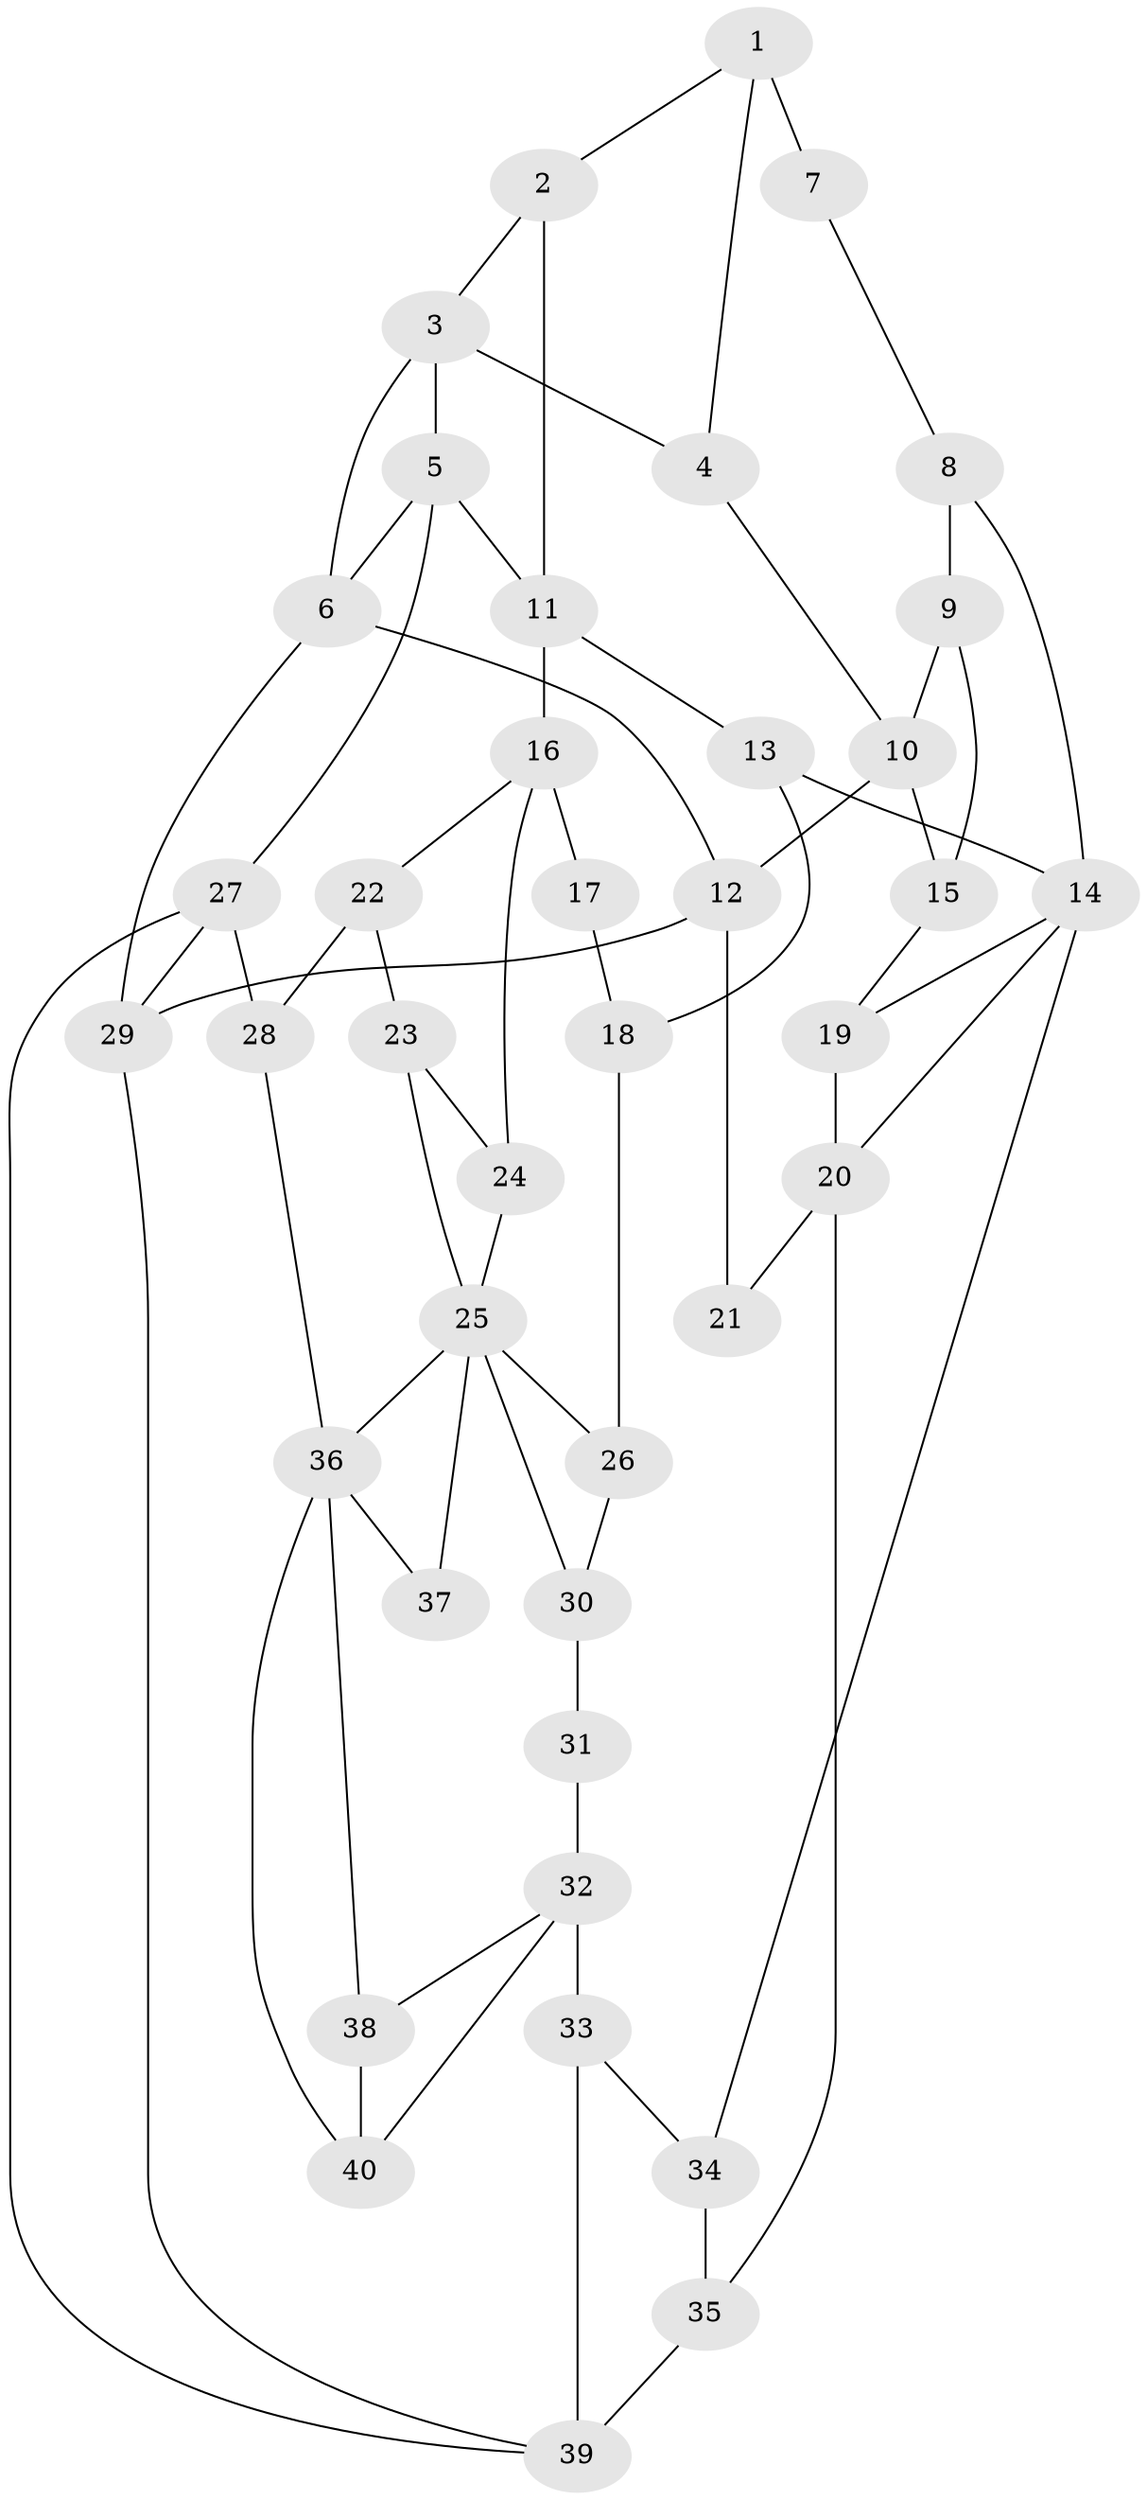 // original degree distribution, {3: 0.025, 6: 0.2125, 4: 0.2375, 5: 0.525}
// Generated by graph-tools (version 1.1) at 2025/38/03/09/25 02:38:52]
// undirected, 40 vertices, 67 edges
graph export_dot {
graph [start="1"]
  node [color=gray90,style=filled];
  1;
  2;
  3;
  4;
  5;
  6;
  7;
  8;
  9;
  10;
  11;
  12;
  13;
  14;
  15;
  16;
  17;
  18;
  19;
  20;
  21;
  22;
  23;
  24;
  25;
  26;
  27;
  28;
  29;
  30;
  31;
  32;
  33;
  34;
  35;
  36;
  37;
  38;
  39;
  40;
  1 -- 2 [weight=1.0];
  1 -- 4 [weight=1.0];
  1 -- 7 [weight=2.0];
  2 -- 3 [weight=1.0];
  2 -- 11 [weight=1.0];
  3 -- 4 [weight=1.0];
  3 -- 5 [weight=1.0];
  3 -- 6 [weight=1.0];
  4 -- 10 [weight=1.0];
  5 -- 6 [weight=1.0];
  5 -- 11 [weight=1.0];
  5 -- 27 [weight=1.0];
  6 -- 12 [weight=1.0];
  6 -- 29 [weight=1.0];
  7 -- 8 [weight=1.0];
  8 -- 9 [weight=1.0];
  8 -- 14 [weight=1.0];
  9 -- 10 [weight=1.0];
  9 -- 15 [weight=1.0];
  10 -- 12 [weight=2.0];
  10 -- 15 [weight=1.0];
  11 -- 13 [weight=2.0];
  11 -- 16 [weight=2.0];
  12 -- 21 [weight=2.0];
  12 -- 29 [weight=1.0];
  13 -- 14 [weight=2.0];
  13 -- 18 [weight=1.0];
  14 -- 19 [weight=1.0];
  14 -- 20 [weight=1.0];
  14 -- 34 [weight=1.0];
  15 -- 19 [weight=1.0];
  16 -- 17 [weight=2.0];
  16 -- 22 [weight=1.0];
  16 -- 24 [weight=1.0];
  17 -- 18 [weight=1.0];
  18 -- 26 [weight=1.0];
  19 -- 20 [weight=1.0];
  20 -- 21 [weight=2.0];
  20 -- 35 [weight=2.0];
  22 -- 23 [weight=1.0];
  22 -- 28 [weight=1.0];
  23 -- 24 [weight=1.0];
  23 -- 25 [weight=1.0];
  24 -- 25 [weight=1.0];
  25 -- 26 [weight=1.0];
  25 -- 30 [weight=1.0];
  25 -- 36 [weight=1.0];
  25 -- 37 [weight=1.0];
  26 -- 30 [weight=1.0];
  27 -- 28 [weight=1.0];
  27 -- 29 [weight=1.0];
  27 -- 39 [weight=1.0];
  28 -- 36 [weight=1.0];
  29 -- 39 [weight=1.0];
  30 -- 31 [weight=1.0];
  31 -- 32 [weight=2.0];
  32 -- 33 [weight=2.0];
  32 -- 38 [weight=1.0];
  32 -- 40 [weight=1.0];
  33 -- 34 [weight=1.0];
  33 -- 39 [weight=2.0];
  34 -- 35 [weight=1.0];
  35 -- 39 [weight=2.0];
  36 -- 37 [weight=2.0];
  36 -- 38 [weight=1.0];
  36 -- 40 [weight=1.0];
  38 -- 40 [weight=1.0];
}

